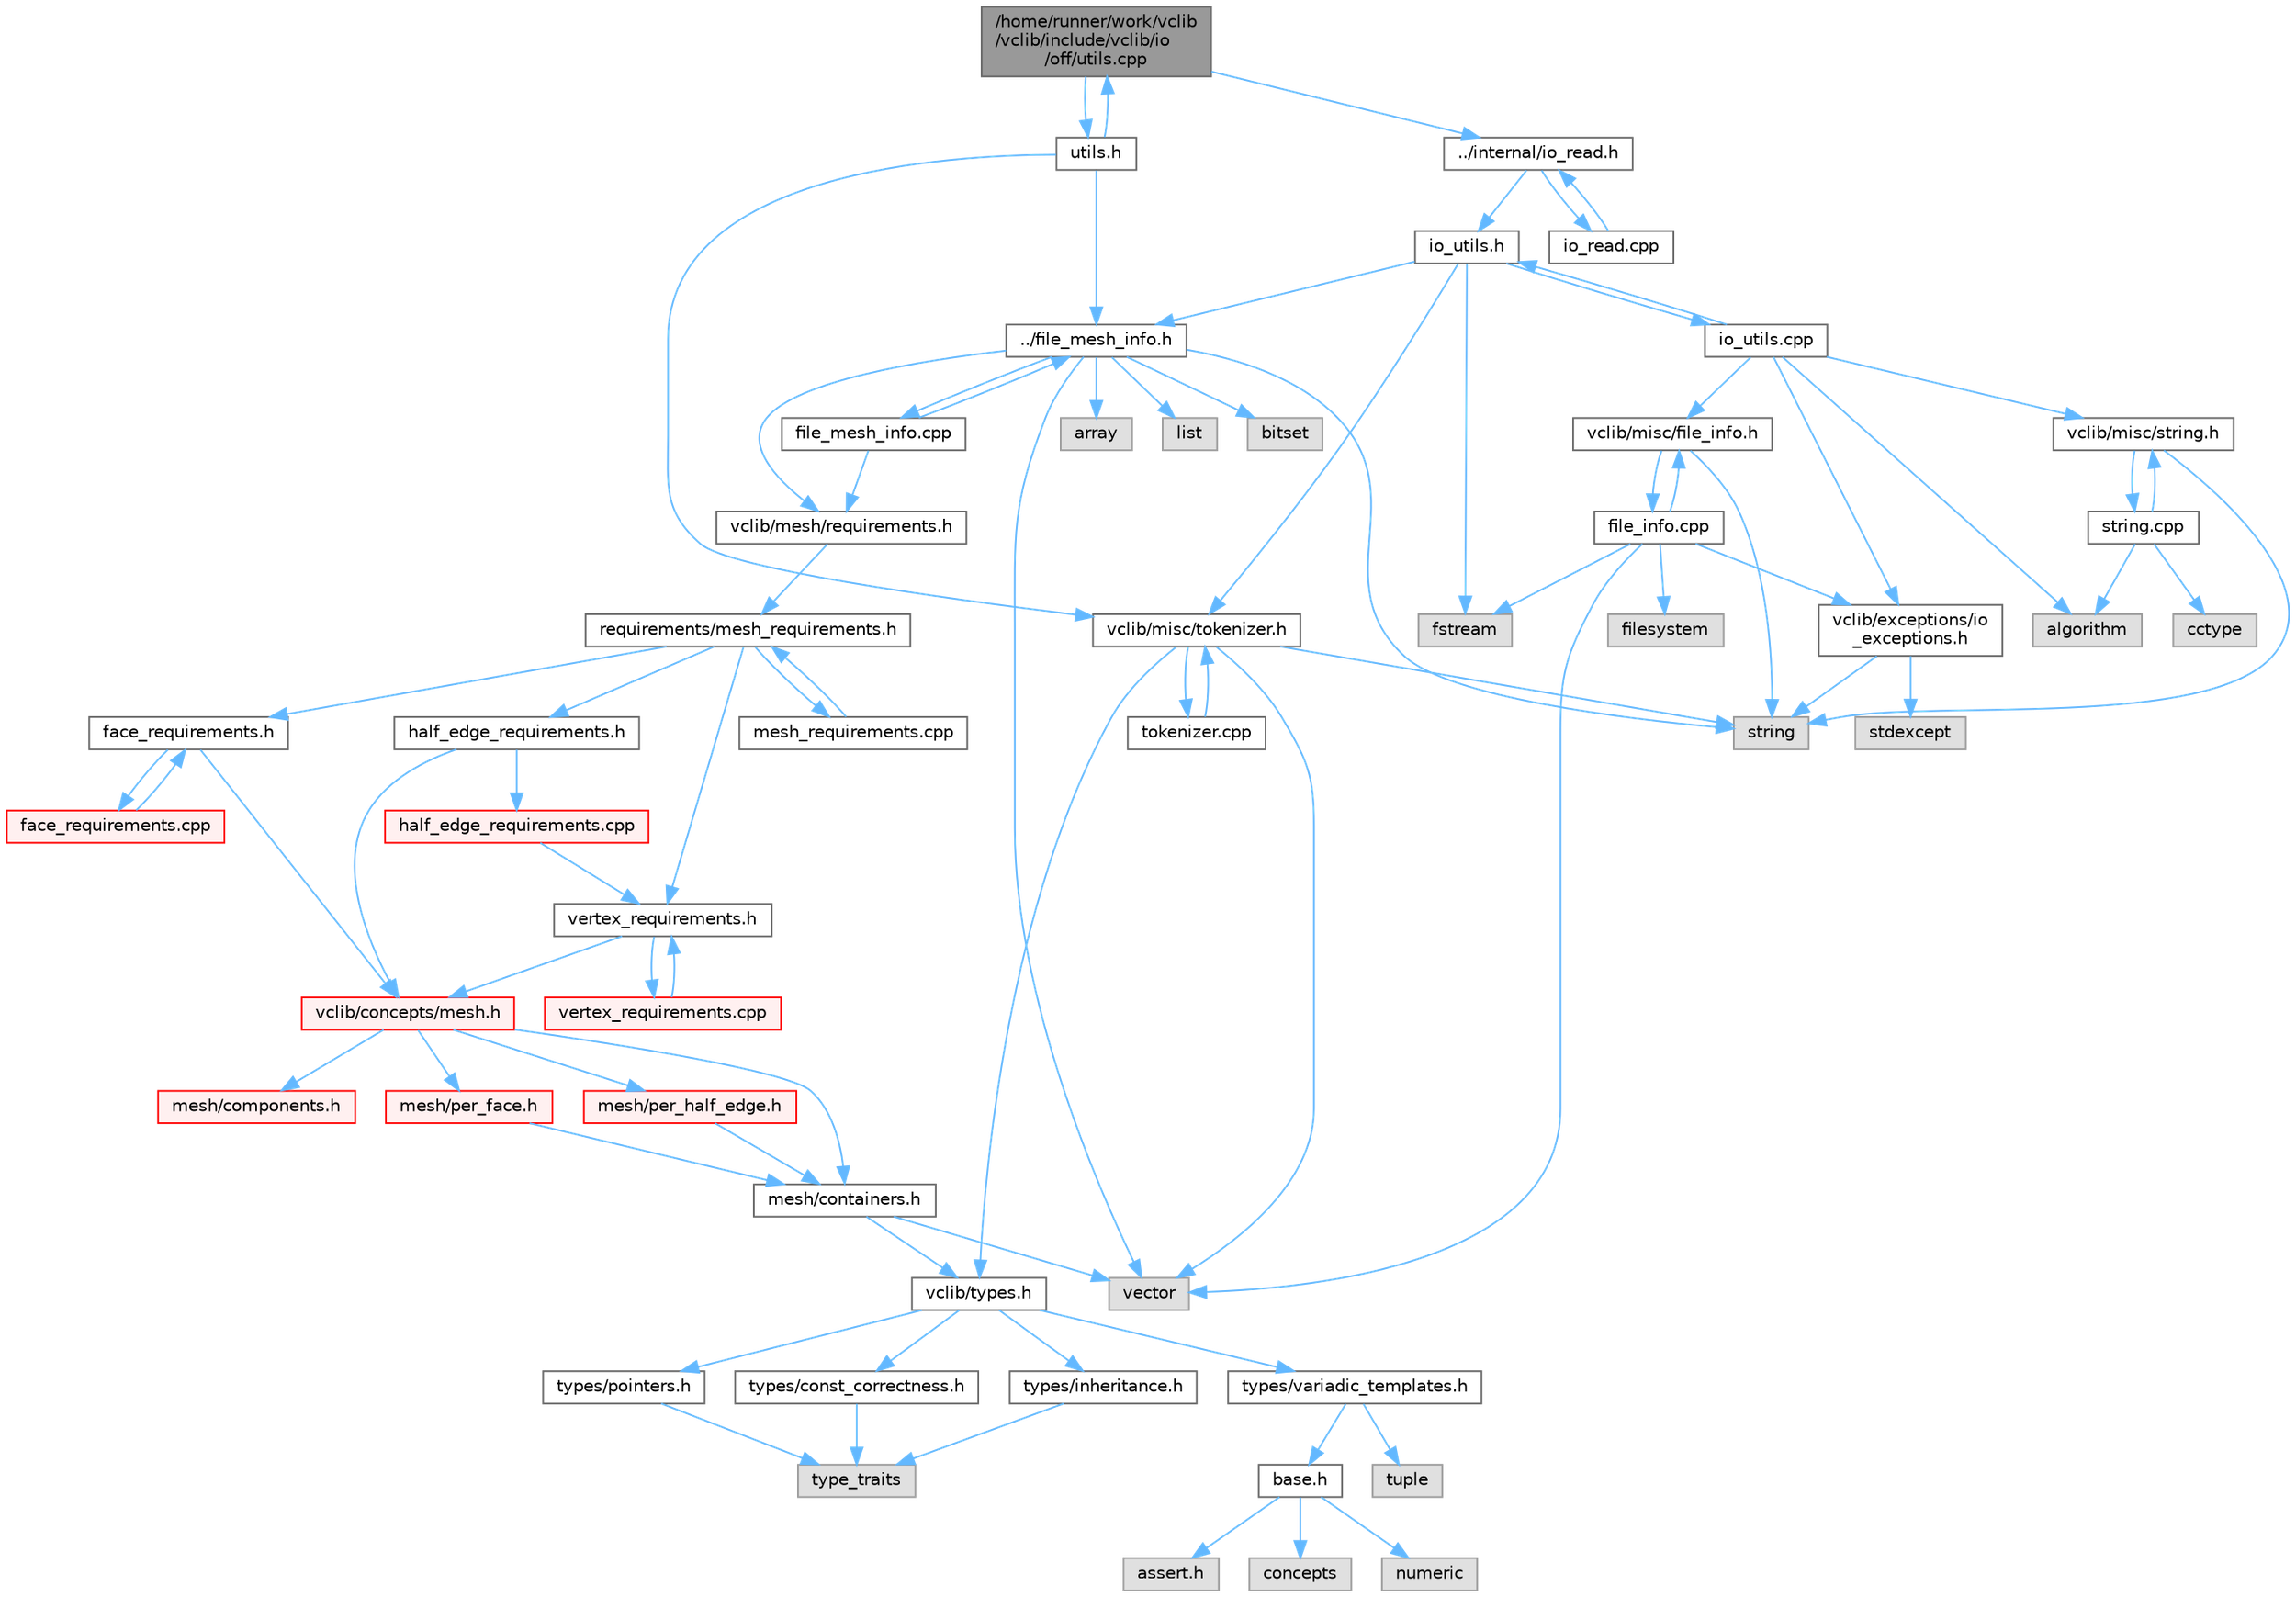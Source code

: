 digraph "/home/runner/work/vclib/vclib/include/vclib/io/off/utils.cpp"
{
 // LATEX_PDF_SIZE
  bgcolor="transparent";
  edge [fontname=Helvetica,fontsize=10,labelfontname=Helvetica,labelfontsize=10];
  node [fontname=Helvetica,fontsize=10,shape=box,height=0.2,width=0.4];
  Node1 [label="/home/runner/work/vclib\l/vclib/include/vclib/io\l/off/utils.cpp",height=0.2,width=0.4,color="gray40", fillcolor="grey60", style="filled", fontcolor="black",tooltip=" "];
  Node1 -> Node2 [color="steelblue1",style="solid"];
  Node2 [label="utils.h",height=0.2,width=0.4,color="grey40", fillcolor="white", style="filled",URL="$utils_8h.html",tooltip=" "];
  Node2 -> Node3 [color="steelblue1",style="solid"];
  Node3 [label="vclib/misc/tokenizer.h",height=0.2,width=0.4,color="grey40", fillcolor="white", style="filled",URL="$tokenizer_8h.html",tooltip=" "];
  Node3 -> Node4 [color="steelblue1",style="solid"];
  Node4 [label="string",height=0.2,width=0.4,color="grey60", fillcolor="#E0E0E0", style="filled",tooltip=" "];
  Node3 -> Node5 [color="steelblue1",style="solid"];
  Node5 [label="vector",height=0.2,width=0.4,color="grey60", fillcolor="#E0E0E0", style="filled",tooltip=" "];
  Node3 -> Node6 [color="steelblue1",style="solid"];
  Node6 [label="vclib/types.h",height=0.2,width=0.4,color="grey40", fillcolor="white", style="filled",URL="$types_8h.html",tooltip=" "];
  Node6 -> Node7 [color="steelblue1",style="solid"];
  Node7 [label="types/const_correctness.h",height=0.2,width=0.4,color="grey40", fillcolor="white", style="filled",URL="$types_2const__correctness_8h.html",tooltip=" "];
  Node7 -> Node8 [color="steelblue1",style="solid"];
  Node8 [label="type_traits",height=0.2,width=0.4,color="grey60", fillcolor="#E0E0E0", style="filled",tooltip=" "];
  Node6 -> Node9 [color="steelblue1",style="solid"];
  Node9 [label="types/inheritance.h",height=0.2,width=0.4,color="grey40", fillcolor="white", style="filled",URL="$inheritance_8h.html",tooltip=" "];
  Node9 -> Node8 [color="steelblue1",style="solid"];
  Node6 -> Node10 [color="steelblue1",style="solid"];
  Node10 [label="types/pointers.h",height=0.2,width=0.4,color="grey40", fillcolor="white", style="filled",URL="$types_2pointers_8h.html",tooltip=" "];
  Node10 -> Node8 [color="steelblue1",style="solid"];
  Node6 -> Node11 [color="steelblue1",style="solid"];
  Node11 [label="types/variadic_templates.h",height=0.2,width=0.4,color="grey40", fillcolor="white", style="filled",URL="$variadic__templates_8h.html",tooltip=" "];
  Node11 -> Node12 [color="steelblue1",style="solid"];
  Node12 [label="base.h",height=0.2,width=0.4,color="grey40", fillcolor="white", style="filled",URL="$types_2base_8h.html",tooltip=" "];
  Node12 -> Node13 [color="steelblue1",style="solid"];
  Node13 [label="assert.h",height=0.2,width=0.4,color="grey60", fillcolor="#E0E0E0", style="filled",tooltip=" "];
  Node12 -> Node14 [color="steelblue1",style="solid"];
  Node14 [label="concepts",height=0.2,width=0.4,color="grey60", fillcolor="#E0E0E0", style="filled",tooltip=" "];
  Node12 -> Node15 [color="steelblue1",style="solid"];
  Node15 [label="numeric",height=0.2,width=0.4,color="grey60", fillcolor="#E0E0E0", style="filled",tooltip=" "];
  Node11 -> Node16 [color="steelblue1",style="solid"];
  Node16 [label="tuple",height=0.2,width=0.4,color="grey60", fillcolor="#E0E0E0", style="filled",tooltip=" "];
  Node3 -> Node17 [color="steelblue1",style="solid"];
  Node17 [label="tokenizer.cpp",height=0.2,width=0.4,color="grey40", fillcolor="white", style="filled",URL="$tokenizer_8cpp.html",tooltip=" "];
  Node17 -> Node3 [color="steelblue1",style="solid"];
  Node2 -> Node18 [color="steelblue1",style="solid"];
  Node18 [label="../file_mesh_info.h",height=0.2,width=0.4,color="grey40", fillcolor="white", style="filled",URL="$file__mesh__info_8h.html",tooltip=" "];
  Node18 -> Node19 [color="steelblue1",style="solid"];
  Node19 [label="array",height=0.2,width=0.4,color="grey60", fillcolor="#E0E0E0", style="filled",tooltip=" "];
  Node18 -> Node20 [color="steelblue1",style="solid"];
  Node20 [label="list",height=0.2,width=0.4,color="grey60", fillcolor="#E0E0E0", style="filled",tooltip=" "];
  Node18 -> Node4 [color="steelblue1",style="solid"];
  Node18 -> Node5 [color="steelblue1",style="solid"];
  Node18 -> Node21 [color="steelblue1",style="solid"];
  Node21 [label="bitset",height=0.2,width=0.4,color="grey60", fillcolor="#E0E0E0", style="filled",tooltip=" "];
  Node18 -> Node22 [color="steelblue1",style="solid"];
  Node22 [label="vclib/mesh/requirements.h",height=0.2,width=0.4,color="grey40", fillcolor="white", style="filled",URL="$requirements_8h.html",tooltip=" "];
  Node22 -> Node23 [color="steelblue1",style="solid"];
  Node23 [label="requirements/mesh_requirements.h",height=0.2,width=0.4,color="grey40", fillcolor="white", style="filled",URL="$mesh__requirements_8h.html",tooltip=" "];
  Node23 -> Node24 [color="steelblue1",style="solid"];
  Node24 [label="half_edge_requirements.h",height=0.2,width=0.4,color="grey40", fillcolor="white", style="filled",URL="$half__edge__requirements_8h.html",tooltip=" "];
  Node24 -> Node25 [color="steelblue1",style="solid"];
  Node25 [label="vclib/concepts/mesh.h",height=0.2,width=0.4,color="red", fillcolor="#FFF0F0", style="filled",URL="$concepts_2mesh_8h.html",tooltip=" "];
  Node25 -> Node26 [color="steelblue1",style="solid"];
  Node26 [label="mesh/components.h",height=0.2,width=0.4,color="red", fillcolor="#FFF0F0", style="filled",URL="$concepts_2mesh_2components_8h.html",tooltip=" "];
  Node25 -> Node70 [color="steelblue1",style="solid"];
  Node70 [label="mesh/containers.h",height=0.2,width=0.4,color="grey40", fillcolor="white", style="filled",URL="$concepts_2mesh_2containers_8h.html",tooltip=" "];
  Node70 -> Node5 [color="steelblue1",style="solid"];
  Node70 -> Node6 [color="steelblue1",style="solid"];
  Node25 -> Node71 [color="steelblue1",style="solid"];
  Node71 [label="mesh/per_face.h",height=0.2,width=0.4,color="red", fillcolor="#FFF0F0", style="filled",URL="$per__face_8h.html",tooltip=" "];
  Node71 -> Node70 [color="steelblue1",style="solid"];
  Node25 -> Node74 [color="steelblue1",style="solid"];
  Node74 [label="mesh/per_half_edge.h",height=0.2,width=0.4,color="red", fillcolor="#FFF0F0", style="filled",URL="$per__half__edge_8h.html",tooltip=" "];
  Node74 -> Node70 [color="steelblue1",style="solid"];
  Node24 -> Node78 [color="steelblue1",style="solid"];
  Node78 [label="half_edge_requirements.cpp",height=0.2,width=0.4,color="red", fillcolor="#FFF0F0", style="filled",URL="$half__edge__requirements_8cpp.html",tooltip=" "];
  Node78 -> Node79 [color="steelblue1",style="solid"];
  Node79 [label="vertex_requirements.h",height=0.2,width=0.4,color="grey40", fillcolor="white", style="filled",URL="$vertex__requirements_8h.html",tooltip=" "];
  Node79 -> Node25 [color="steelblue1",style="solid"];
  Node79 -> Node80 [color="steelblue1",style="solid"];
  Node80 [label="vertex_requirements.cpp",height=0.2,width=0.4,color="red", fillcolor="#FFF0F0", style="filled",URL="$vertex__requirements_8cpp.html",tooltip=" "];
  Node80 -> Node79 [color="steelblue1",style="solid"];
  Node23 -> Node159 [color="steelblue1",style="solid"];
  Node159 [label="face_requirements.h",height=0.2,width=0.4,color="grey40", fillcolor="white", style="filled",URL="$face__requirements_8h.html",tooltip=" "];
  Node159 -> Node25 [color="steelblue1",style="solid"];
  Node159 -> Node160 [color="steelblue1",style="solid"];
  Node160 [label="face_requirements.cpp",height=0.2,width=0.4,color="red", fillcolor="#FFF0F0", style="filled",URL="$face__requirements_8cpp.html",tooltip=" "];
  Node160 -> Node159 [color="steelblue1",style="solid"];
  Node23 -> Node79 [color="steelblue1",style="solid"];
  Node23 -> Node184 [color="steelblue1",style="solid"];
  Node184 [label="mesh_requirements.cpp",height=0.2,width=0.4,color="grey40", fillcolor="white", style="filled",URL="$mesh__requirements_8cpp.html",tooltip=" "];
  Node184 -> Node23 [color="steelblue1",style="solid"];
  Node18 -> Node185 [color="steelblue1",style="solid"];
  Node185 [label="file_mesh_info.cpp",height=0.2,width=0.4,color="grey40", fillcolor="white", style="filled",URL="$file__mesh__info_8cpp.html",tooltip=" "];
  Node185 -> Node18 [color="steelblue1",style="solid"];
  Node185 -> Node22 [color="steelblue1",style="solid"];
  Node2 -> Node1 [color="steelblue1",style="solid"];
  Node1 -> Node186 [color="steelblue1",style="solid"];
  Node186 [label="../internal/io_read.h",height=0.2,width=0.4,color="grey40", fillcolor="white", style="filled",URL="$io__read_8h.html",tooltip=" "];
  Node186 -> Node187 [color="steelblue1",style="solid"];
  Node187 [label="io_utils.h",height=0.2,width=0.4,color="grey40", fillcolor="white", style="filled",URL="$io__utils_8h.html",tooltip=" "];
  Node187 -> Node188 [color="steelblue1",style="solid"];
  Node188 [label="fstream",height=0.2,width=0.4,color="grey60", fillcolor="#E0E0E0", style="filled",tooltip=" "];
  Node187 -> Node18 [color="steelblue1",style="solid"];
  Node187 -> Node3 [color="steelblue1",style="solid"];
  Node187 -> Node189 [color="steelblue1",style="solid"];
  Node189 [label="io_utils.cpp",height=0.2,width=0.4,color="grey40", fillcolor="white", style="filled",URL="$io__utils_8cpp.html",tooltip=" "];
  Node189 -> Node187 [color="steelblue1",style="solid"];
  Node189 -> Node99 [color="steelblue1",style="solid"];
  Node99 [label="algorithm",height=0.2,width=0.4,color="grey60", fillcolor="#E0E0E0", style="filled",tooltip=" "];
  Node189 -> Node190 [color="steelblue1",style="solid"];
  Node190 [label="vclib/exceptions/io\l_exceptions.h",height=0.2,width=0.4,color="grey40", fillcolor="white", style="filled",URL="$io__exceptions_8h.html",tooltip=" "];
  Node190 -> Node82 [color="steelblue1",style="solid"];
  Node82 [label="stdexcept",height=0.2,width=0.4,color="grey60", fillcolor="#E0E0E0", style="filled",tooltip=" "];
  Node190 -> Node4 [color="steelblue1",style="solid"];
  Node189 -> Node191 [color="steelblue1",style="solid"];
  Node191 [label="vclib/misc/file_info.h",height=0.2,width=0.4,color="grey40", fillcolor="white", style="filled",URL="$file__info_8h.html",tooltip=" "];
  Node191 -> Node4 [color="steelblue1",style="solid"];
  Node191 -> Node192 [color="steelblue1",style="solid"];
  Node192 [label="file_info.cpp",height=0.2,width=0.4,color="grey40", fillcolor="white", style="filled",URL="$file__info_8cpp.html",tooltip=" "];
  Node192 -> Node191 [color="steelblue1",style="solid"];
  Node192 -> Node188 [color="steelblue1",style="solid"];
  Node192 -> Node193 [color="steelblue1",style="solid"];
  Node193 [label="filesystem",height=0.2,width=0.4,color="grey60", fillcolor="#E0E0E0", style="filled",tooltip=" "];
  Node192 -> Node5 [color="steelblue1",style="solid"];
  Node192 -> Node190 [color="steelblue1",style="solid"];
  Node189 -> Node194 [color="steelblue1",style="solid"];
  Node194 [label="vclib/misc/string.h",height=0.2,width=0.4,color="grey40", fillcolor="white", style="filled",URL="$string_8h.html",tooltip=" "];
  Node194 -> Node4 [color="steelblue1",style="solid"];
  Node194 -> Node195 [color="steelblue1",style="solid"];
  Node195 [label="string.cpp",height=0.2,width=0.4,color="grey40", fillcolor="white", style="filled",URL="$string_8cpp.html",tooltip=" "];
  Node195 -> Node194 [color="steelblue1",style="solid"];
  Node195 -> Node99 [color="steelblue1",style="solid"];
  Node195 -> Node196 [color="steelblue1",style="solid"];
  Node196 [label="cctype",height=0.2,width=0.4,color="grey60", fillcolor="#E0E0E0", style="filled",tooltip=" "];
  Node186 -> Node197 [color="steelblue1",style="solid"];
  Node197 [label="io_read.cpp",height=0.2,width=0.4,color="grey40", fillcolor="white", style="filled",URL="$io__read_8cpp.html",tooltip=" "];
  Node197 -> Node186 [color="steelblue1",style="solid"];
}
